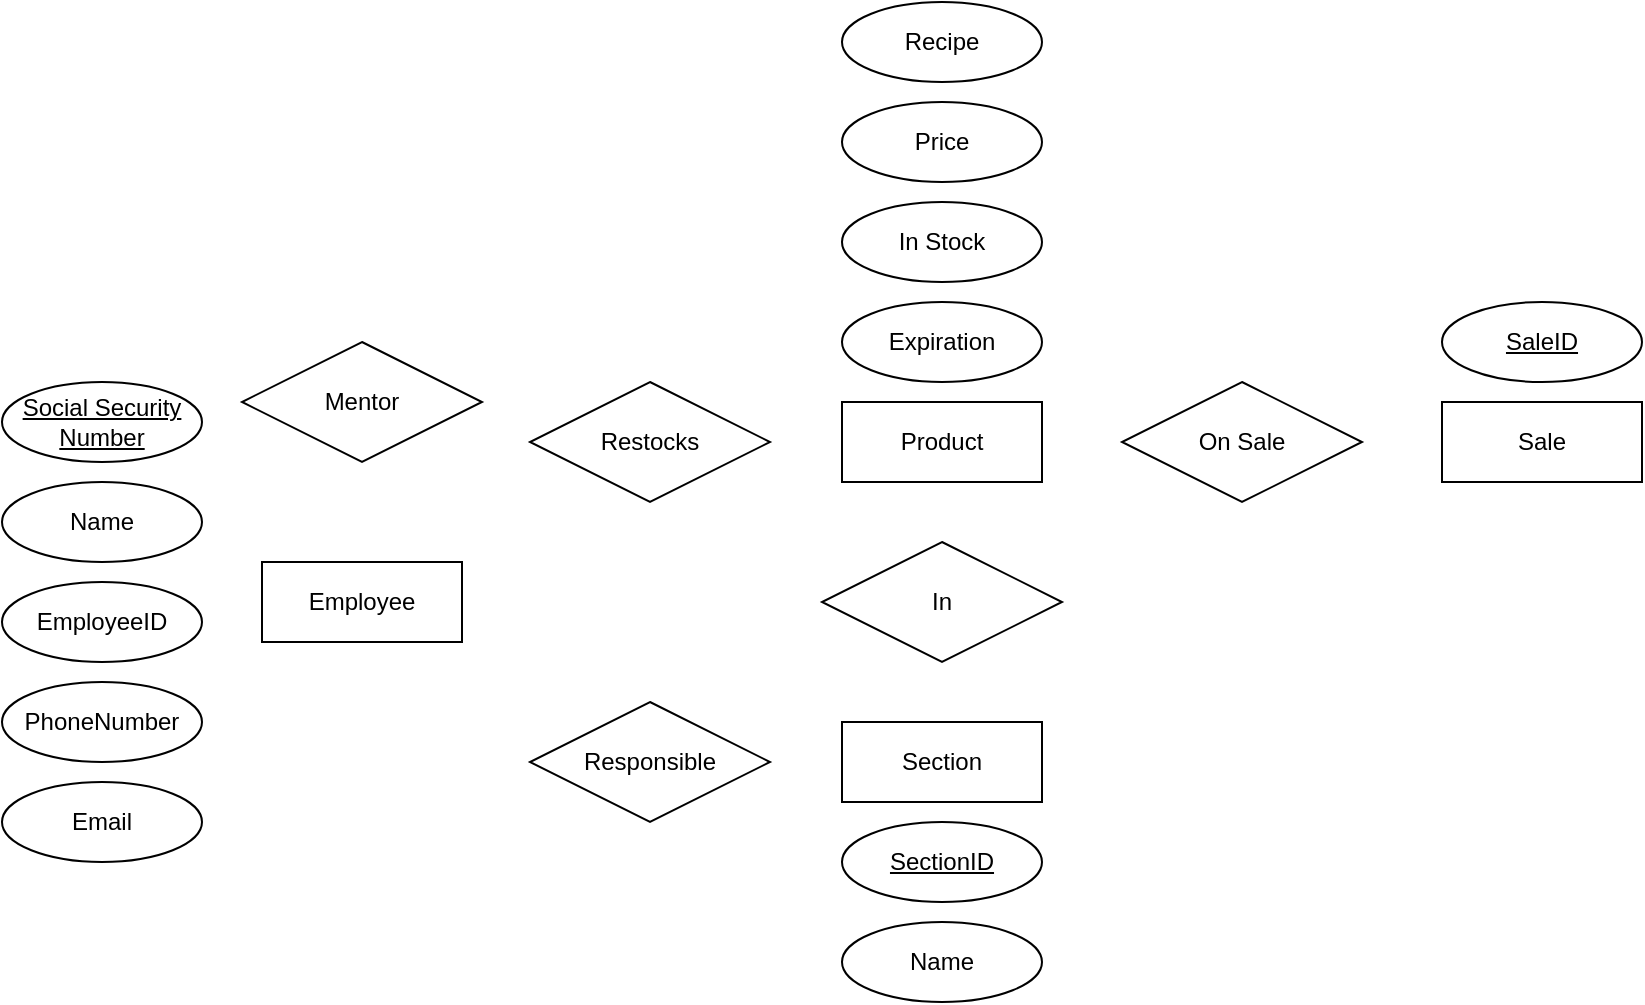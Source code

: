 <mxfile version="15.9.4" type="github">
  <diagram id="rJfPnjySZVLOfFBN-i55" name="Page-1">
    <mxGraphModel dx="1944" dy="637" grid="1" gridSize="10" guides="1" tooltips="1" connect="1" arrows="1" fold="1" page="1" pageScale="1" pageWidth="827" pageHeight="1169" math="0" shadow="0">
      <root>
        <mxCell id="0" />
        <mxCell id="1" parent="0" />
        <mxCell id="DPilvui2ZwHi3SOUnTlI-1" value="Employee" style="whiteSpace=wrap;html=1;align=center;" parent="1" vertex="1">
          <mxGeometry x="110" y="300" width="100" height="40" as="geometry" />
        </mxCell>
        <mxCell id="DPilvui2ZwHi3SOUnTlI-2" value="Social Security Number" style="ellipse;whiteSpace=wrap;html=1;align=center;fontStyle=4;" parent="1" vertex="1">
          <mxGeometry x="-20" y="210" width="100" height="40" as="geometry" />
        </mxCell>
        <mxCell id="DPilvui2ZwHi3SOUnTlI-3" value="PhoneNumber" style="ellipse;whiteSpace=wrap;html=1;align=center;" parent="1" vertex="1">
          <mxGeometry x="-20" y="360" width="100" height="40" as="geometry" />
        </mxCell>
        <mxCell id="DPilvui2ZwHi3SOUnTlI-4" value="Name" style="ellipse;whiteSpace=wrap;html=1;align=center;" parent="1" vertex="1">
          <mxGeometry x="-20" y="260" width="100" height="40" as="geometry" />
        </mxCell>
        <mxCell id="DPilvui2ZwHi3SOUnTlI-5" value="EmployeeID" style="ellipse;whiteSpace=wrap;html=1;align=center;" parent="1" vertex="1">
          <mxGeometry x="-20" y="310" width="100" height="40" as="geometry" />
        </mxCell>
        <mxCell id="DPilvui2ZwHi3SOUnTlI-6" value="Email" style="ellipse;whiteSpace=wrap;html=1;align=center;" parent="1" vertex="1">
          <mxGeometry x="-20" y="410" width="100" height="40" as="geometry" />
        </mxCell>
        <mxCell id="DPilvui2ZwHi3SOUnTlI-12" value="Product" style="whiteSpace=wrap;html=1;align=center;" parent="1" vertex="1">
          <mxGeometry x="400" y="220" width="100" height="40" as="geometry" />
        </mxCell>
        <mxCell id="DPilvui2ZwHi3SOUnTlI-13" value="Restocks" style="shape=rhombus;perimeter=rhombusPerimeter;whiteSpace=wrap;html=1;align=center;" parent="1" vertex="1">
          <mxGeometry x="244" y="210" width="120" height="60" as="geometry" />
        </mxCell>
        <mxCell id="DPilvui2ZwHi3SOUnTlI-16" value="In" style="shape=rhombus;perimeter=rhombusPerimeter;whiteSpace=wrap;html=1;align=center;" parent="1" vertex="1">
          <mxGeometry x="390" y="290" width="120" height="60" as="geometry" />
        </mxCell>
        <mxCell id="DPilvui2ZwHi3SOUnTlI-19" value="Section" style="whiteSpace=wrap;html=1;align=center;" parent="1" vertex="1">
          <mxGeometry x="400" y="380" width="100" height="40" as="geometry" />
        </mxCell>
        <mxCell id="DPilvui2ZwHi3SOUnTlI-21" value="Name" style="ellipse;whiteSpace=wrap;html=1;align=center;" parent="1" vertex="1">
          <mxGeometry x="400" y="480" width="100" height="40" as="geometry" />
        </mxCell>
        <mxCell id="DPilvui2ZwHi3SOUnTlI-23" value="Responsible" style="shape=rhombus;perimeter=rhombusPerimeter;whiteSpace=wrap;html=1;align=center;" parent="1" vertex="1">
          <mxGeometry x="244" y="370" width="120" height="60" as="geometry" />
        </mxCell>
        <mxCell id="DPilvui2ZwHi3SOUnTlI-29" value="In Stock" style="ellipse;whiteSpace=wrap;html=1;align=center;" parent="1" vertex="1">
          <mxGeometry x="400" y="120" width="100" height="40" as="geometry" />
        </mxCell>
        <mxCell id="DPilvui2ZwHi3SOUnTlI-30" value="Recipe" style="ellipse;whiteSpace=wrap;html=1;align=center;" parent="1" vertex="1">
          <mxGeometry x="400" y="20" width="100" height="40" as="geometry" />
        </mxCell>
        <mxCell id="DPilvui2ZwHi3SOUnTlI-31" value="Price" style="ellipse;whiteSpace=wrap;html=1;align=center;" parent="1" vertex="1">
          <mxGeometry x="400" y="70" width="100" height="40" as="geometry" />
        </mxCell>
        <mxCell id="DPilvui2ZwHi3SOUnTlI-32" value="Expiration" style="ellipse;whiteSpace=wrap;html=1;align=center;" parent="1" vertex="1">
          <mxGeometry x="400" y="170" width="100" height="40" as="geometry" />
        </mxCell>
        <mxCell id="DPilvui2ZwHi3SOUnTlI-39" value="On Sale" style="shape=rhombus;perimeter=rhombusPerimeter;whiteSpace=wrap;html=1;align=center;" parent="1" vertex="1">
          <mxGeometry x="540" y="210" width="120" height="60" as="geometry" />
        </mxCell>
        <mxCell id="DPilvui2ZwHi3SOUnTlI-40" value="Sale" style="whiteSpace=wrap;html=1;align=center;" parent="1" vertex="1">
          <mxGeometry x="700" y="220" width="100" height="40" as="geometry" />
        </mxCell>
        <mxCell id="DPilvui2ZwHi3SOUnTlI-41" value="SaleID" style="ellipse;whiteSpace=wrap;html=1;align=center;fontStyle=4;" parent="1" vertex="1">
          <mxGeometry x="700" y="170" width="100" height="40" as="geometry" />
        </mxCell>
        <mxCell id="DPilvui2ZwHi3SOUnTlI-42" value="SectionID" style="ellipse;whiteSpace=wrap;html=1;align=center;fontStyle=4;" parent="1" vertex="1">
          <mxGeometry x="400" y="430" width="100" height="40" as="geometry" />
        </mxCell>
        <mxCell id="0T-3kJ46faHJmdFhMFqx-1" value="Mentor" style="shape=rhombus;perimeter=rhombusPerimeter;whiteSpace=wrap;html=1;align=center;" vertex="1" parent="1">
          <mxGeometry x="100" y="190" width="120" height="60" as="geometry" />
        </mxCell>
      </root>
    </mxGraphModel>
  </diagram>
</mxfile>
